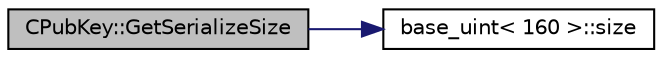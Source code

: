 digraph "CPubKey::GetSerializeSize"
{
  edge [fontname="Helvetica",fontsize="10",labelfontname="Helvetica",labelfontsize="10"];
  node [fontname="Helvetica",fontsize="10",shape=record];
  rankdir="LR";
  Node653 [label="CPubKey::GetSerializeSize",height=0.2,width=0.4,color="black", fillcolor="grey75", style="filled", fontcolor="black"];
  Node653 -> Node654 [color="midnightblue",fontsize="10",style="solid",fontname="Helvetica"];
  Node654 [label="base_uint\< 160 \>::size",height=0.2,width=0.4,color="black", fillcolor="white", style="filled",URL="$da/df7/classbase__uint.html#a1f49b034e686269601ea89b0319b8004"];
}
